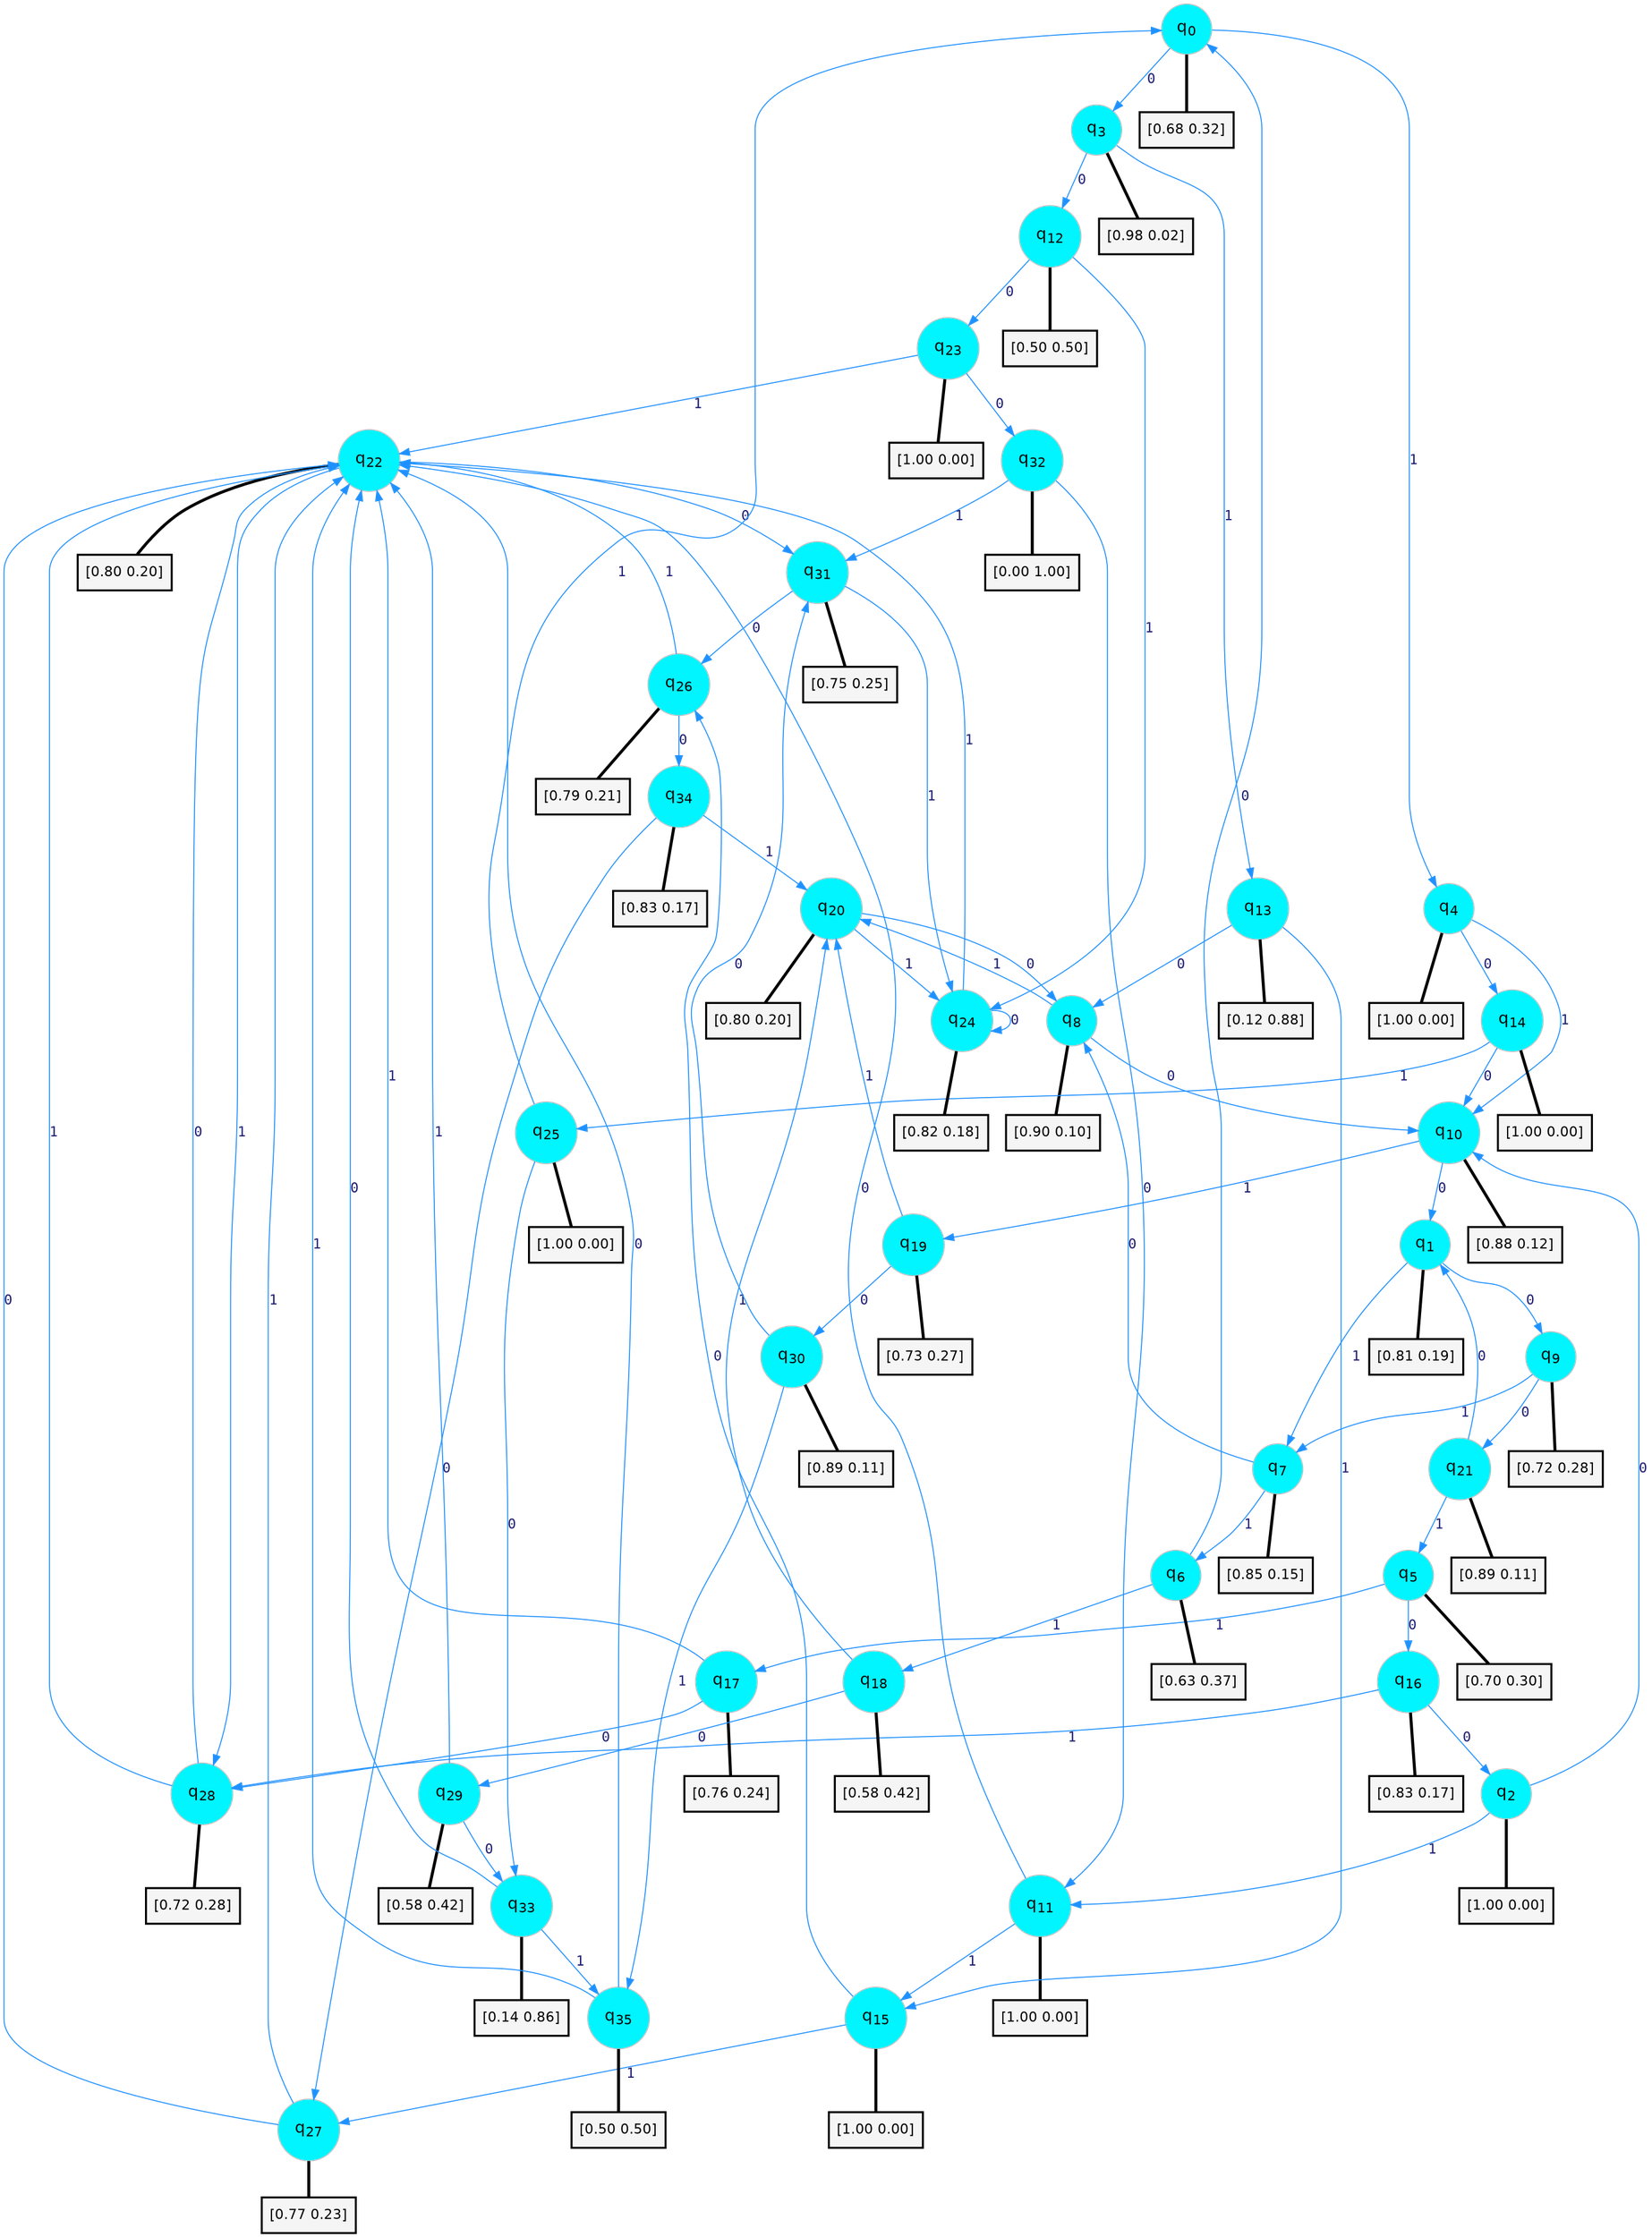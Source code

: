 digraph G {
graph [
bgcolor=transparent, dpi=300, rankdir=TD, size="40,25"];
node [
color=gray, fillcolor=turquoise1, fontcolor=black, fontname=Helvetica, fontsize=16, fontweight=bold, shape=circle, style=filled];
edge [
arrowsize=1, color=dodgerblue1, fontcolor=midnightblue, fontname=courier, fontweight=bold, penwidth=1, style=solid, weight=20];
0[label=<q<SUB>0</SUB>>];
1[label=<q<SUB>1</SUB>>];
2[label=<q<SUB>2</SUB>>];
3[label=<q<SUB>3</SUB>>];
4[label=<q<SUB>4</SUB>>];
5[label=<q<SUB>5</SUB>>];
6[label=<q<SUB>6</SUB>>];
7[label=<q<SUB>7</SUB>>];
8[label=<q<SUB>8</SUB>>];
9[label=<q<SUB>9</SUB>>];
10[label=<q<SUB>10</SUB>>];
11[label=<q<SUB>11</SUB>>];
12[label=<q<SUB>12</SUB>>];
13[label=<q<SUB>13</SUB>>];
14[label=<q<SUB>14</SUB>>];
15[label=<q<SUB>15</SUB>>];
16[label=<q<SUB>16</SUB>>];
17[label=<q<SUB>17</SUB>>];
18[label=<q<SUB>18</SUB>>];
19[label=<q<SUB>19</SUB>>];
20[label=<q<SUB>20</SUB>>];
21[label=<q<SUB>21</SUB>>];
22[label=<q<SUB>22</SUB>>];
23[label=<q<SUB>23</SUB>>];
24[label=<q<SUB>24</SUB>>];
25[label=<q<SUB>25</SUB>>];
26[label=<q<SUB>26</SUB>>];
27[label=<q<SUB>27</SUB>>];
28[label=<q<SUB>28</SUB>>];
29[label=<q<SUB>29</SUB>>];
30[label=<q<SUB>30</SUB>>];
31[label=<q<SUB>31</SUB>>];
32[label=<q<SUB>32</SUB>>];
33[label=<q<SUB>33</SUB>>];
34[label=<q<SUB>34</SUB>>];
35[label=<q<SUB>35</SUB>>];
36[label="[0.68 0.32]", shape=box,fontcolor=black, fontname=Helvetica, fontsize=14, penwidth=2, fillcolor=whitesmoke,color=black];
37[label="[0.81 0.19]", shape=box,fontcolor=black, fontname=Helvetica, fontsize=14, penwidth=2, fillcolor=whitesmoke,color=black];
38[label="[1.00 0.00]", shape=box,fontcolor=black, fontname=Helvetica, fontsize=14, penwidth=2, fillcolor=whitesmoke,color=black];
39[label="[0.98 0.02]", shape=box,fontcolor=black, fontname=Helvetica, fontsize=14, penwidth=2, fillcolor=whitesmoke,color=black];
40[label="[1.00 0.00]", shape=box,fontcolor=black, fontname=Helvetica, fontsize=14, penwidth=2, fillcolor=whitesmoke,color=black];
41[label="[0.70 0.30]", shape=box,fontcolor=black, fontname=Helvetica, fontsize=14, penwidth=2, fillcolor=whitesmoke,color=black];
42[label="[0.63 0.37]", shape=box,fontcolor=black, fontname=Helvetica, fontsize=14, penwidth=2, fillcolor=whitesmoke,color=black];
43[label="[0.85 0.15]", shape=box,fontcolor=black, fontname=Helvetica, fontsize=14, penwidth=2, fillcolor=whitesmoke,color=black];
44[label="[0.90 0.10]", shape=box,fontcolor=black, fontname=Helvetica, fontsize=14, penwidth=2, fillcolor=whitesmoke,color=black];
45[label="[0.72 0.28]", shape=box,fontcolor=black, fontname=Helvetica, fontsize=14, penwidth=2, fillcolor=whitesmoke,color=black];
46[label="[0.88 0.12]", shape=box,fontcolor=black, fontname=Helvetica, fontsize=14, penwidth=2, fillcolor=whitesmoke,color=black];
47[label="[1.00 0.00]", shape=box,fontcolor=black, fontname=Helvetica, fontsize=14, penwidth=2, fillcolor=whitesmoke,color=black];
48[label="[0.50 0.50]", shape=box,fontcolor=black, fontname=Helvetica, fontsize=14, penwidth=2, fillcolor=whitesmoke,color=black];
49[label="[0.12 0.88]", shape=box,fontcolor=black, fontname=Helvetica, fontsize=14, penwidth=2, fillcolor=whitesmoke,color=black];
50[label="[1.00 0.00]", shape=box,fontcolor=black, fontname=Helvetica, fontsize=14, penwidth=2, fillcolor=whitesmoke,color=black];
51[label="[1.00 0.00]", shape=box,fontcolor=black, fontname=Helvetica, fontsize=14, penwidth=2, fillcolor=whitesmoke,color=black];
52[label="[0.83 0.17]", shape=box,fontcolor=black, fontname=Helvetica, fontsize=14, penwidth=2, fillcolor=whitesmoke,color=black];
53[label="[0.76 0.24]", shape=box,fontcolor=black, fontname=Helvetica, fontsize=14, penwidth=2, fillcolor=whitesmoke,color=black];
54[label="[0.58 0.42]", shape=box,fontcolor=black, fontname=Helvetica, fontsize=14, penwidth=2, fillcolor=whitesmoke,color=black];
55[label="[0.73 0.27]", shape=box,fontcolor=black, fontname=Helvetica, fontsize=14, penwidth=2, fillcolor=whitesmoke,color=black];
56[label="[0.80 0.20]", shape=box,fontcolor=black, fontname=Helvetica, fontsize=14, penwidth=2, fillcolor=whitesmoke,color=black];
57[label="[0.89 0.11]", shape=box,fontcolor=black, fontname=Helvetica, fontsize=14, penwidth=2, fillcolor=whitesmoke,color=black];
58[label="[0.80 0.20]", shape=box,fontcolor=black, fontname=Helvetica, fontsize=14, penwidth=2, fillcolor=whitesmoke,color=black];
59[label="[1.00 0.00]", shape=box,fontcolor=black, fontname=Helvetica, fontsize=14, penwidth=2, fillcolor=whitesmoke,color=black];
60[label="[0.82 0.18]", shape=box,fontcolor=black, fontname=Helvetica, fontsize=14, penwidth=2, fillcolor=whitesmoke,color=black];
61[label="[1.00 0.00]", shape=box,fontcolor=black, fontname=Helvetica, fontsize=14, penwidth=2, fillcolor=whitesmoke,color=black];
62[label="[0.79 0.21]", shape=box,fontcolor=black, fontname=Helvetica, fontsize=14, penwidth=2, fillcolor=whitesmoke,color=black];
63[label="[0.77 0.23]", shape=box,fontcolor=black, fontname=Helvetica, fontsize=14, penwidth=2, fillcolor=whitesmoke,color=black];
64[label="[0.72 0.28]", shape=box,fontcolor=black, fontname=Helvetica, fontsize=14, penwidth=2, fillcolor=whitesmoke,color=black];
65[label="[0.58 0.42]", shape=box,fontcolor=black, fontname=Helvetica, fontsize=14, penwidth=2, fillcolor=whitesmoke,color=black];
66[label="[0.89 0.11]", shape=box,fontcolor=black, fontname=Helvetica, fontsize=14, penwidth=2, fillcolor=whitesmoke,color=black];
67[label="[0.75 0.25]", shape=box,fontcolor=black, fontname=Helvetica, fontsize=14, penwidth=2, fillcolor=whitesmoke,color=black];
68[label="[0.00 1.00]", shape=box,fontcolor=black, fontname=Helvetica, fontsize=14, penwidth=2, fillcolor=whitesmoke,color=black];
69[label="[0.14 0.86]", shape=box,fontcolor=black, fontname=Helvetica, fontsize=14, penwidth=2, fillcolor=whitesmoke,color=black];
70[label="[0.83 0.17]", shape=box,fontcolor=black, fontname=Helvetica, fontsize=14, penwidth=2, fillcolor=whitesmoke,color=black];
71[label="[0.50 0.50]", shape=box,fontcolor=black, fontname=Helvetica, fontsize=14, penwidth=2, fillcolor=whitesmoke,color=black];
0->3 [label=0];
0->4 [label=1];
0->36 [arrowhead=none, penwidth=3,color=black];
1->9 [label=0];
1->7 [label=1];
1->37 [arrowhead=none, penwidth=3,color=black];
2->10 [label=0];
2->11 [label=1];
2->38 [arrowhead=none, penwidth=3,color=black];
3->12 [label=0];
3->13 [label=1];
3->39 [arrowhead=none, penwidth=3,color=black];
4->14 [label=0];
4->10 [label=1];
4->40 [arrowhead=none, penwidth=3,color=black];
5->16 [label=0];
5->17 [label=1];
5->41 [arrowhead=none, penwidth=3,color=black];
6->0 [label=0];
6->18 [label=1];
6->42 [arrowhead=none, penwidth=3,color=black];
7->8 [label=0];
7->6 [label=1];
7->43 [arrowhead=none, penwidth=3,color=black];
8->10 [label=0];
8->20 [label=1];
8->44 [arrowhead=none, penwidth=3,color=black];
9->21 [label=0];
9->7 [label=1];
9->45 [arrowhead=none, penwidth=3,color=black];
10->1 [label=0];
10->19 [label=1];
10->46 [arrowhead=none, penwidth=3,color=black];
11->22 [label=0];
11->15 [label=1];
11->47 [arrowhead=none, penwidth=3,color=black];
12->23 [label=0];
12->24 [label=1];
12->48 [arrowhead=none, penwidth=3,color=black];
13->8 [label=0];
13->15 [label=1];
13->49 [arrowhead=none, penwidth=3,color=black];
14->10 [label=0];
14->25 [label=1];
14->50 [arrowhead=none, penwidth=3,color=black];
15->26 [label=0];
15->27 [label=1];
15->51 [arrowhead=none, penwidth=3,color=black];
16->2 [label=0];
16->28 [label=1];
16->52 [arrowhead=none, penwidth=3,color=black];
17->28 [label=0];
17->22 [label=1];
17->53 [arrowhead=none, penwidth=3,color=black];
18->29 [label=0];
18->20 [label=1];
18->54 [arrowhead=none, penwidth=3,color=black];
19->30 [label=0];
19->20 [label=1];
19->55 [arrowhead=none, penwidth=3,color=black];
20->8 [label=0];
20->24 [label=1];
20->56 [arrowhead=none, penwidth=3,color=black];
21->1 [label=0];
21->5 [label=1];
21->57 [arrowhead=none, penwidth=3,color=black];
22->31 [label=0];
22->28 [label=1];
22->58 [arrowhead=none, penwidth=3,color=black];
23->32 [label=0];
23->22 [label=1];
23->59 [arrowhead=none, penwidth=3,color=black];
24->24 [label=0];
24->22 [label=1];
24->60 [arrowhead=none, penwidth=3,color=black];
25->33 [label=0];
25->0 [label=1];
25->61 [arrowhead=none, penwidth=3,color=black];
26->34 [label=0];
26->22 [label=1];
26->62 [arrowhead=none, penwidth=3,color=black];
27->22 [label=0];
27->22 [label=1];
27->63 [arrowhead=none, penwidth=3,color=black];
28->22 [label=0];
28->22 [label=1];
28->64 [arrowhead=none, penwidth=3,color=black];
29->33 [label=0];
29->22 [label=1];
29->65 [arrowhead=none, penwidth=3,color=black];
30->31 [label=0];
30->35 [label=1];
30->66 [arrowhead=none, penwidth=3,color=black];
31->26 [label=0];
31->24 [label=1];
31->67 [arrowhead=none, penwidth=3,color=black];
32->11 [label=0];
32->31 [label=1];
32->68 [arrowhead=none, penwidth=3,color=black];
33->22 [label=0];
33->35 [label=1];
33->69 [arrowhead=none, penwidth=3,color=black];
34->27 [label=0];
34->20 [label=1];
34->70 [arrowhead=none, penwidth=3,color=black];
35->22 [label=0];
35->22 [label=1];
35->71 [arrowhead=none, penwidth=3,color=black];
}
